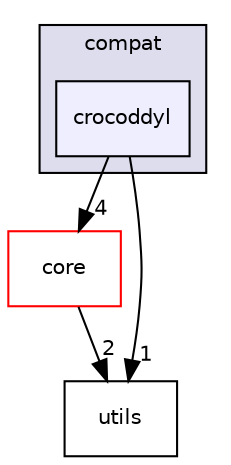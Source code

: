 digraph "include/proxddp/compat/crocoddyl" {
  bgcolor=transparent;
  compound=true
  node [ fontsize="10", fontname="Helvetica"];
  edge [ labelfontsize="10", labelfontname="Helvetica"];
  subgraph clusterdir_7501df3cfc83eb12cdd04cd99cdc0f57 {
    graph [ bgcolor="#ddddee", pencolor="black", label="compat" fontname="Helvetica", fontsize="10", URL="dir_7501df3cfc83eb12cdd04cd99cdc0f57.html"]
  dir_b4eadd939abb7bc23078a55bb138eb6c [shape=box, label="crocoddyl", style="filled", fillcolor="#eeeeff", pencolor="black", URL="dir_b4eadd939abb7bc23078a55bb138eb6c.html"];
  }
  dir_232bb84d36e85fd30fe7e48597eb9660 [shape=box label="core" color="red" URL="dir_232bb84d36e85fd30fe7e48597eb9660.html"];
  dir_3191cd8ca837f3f104ddcc93c32886e2 [shape=box label="utils" URL="dir_3191cd8ca837f3f104ddcc93c32886e2.html"];
  dir_232bb84d36e85fd30fe7e48597eb9660->dir_3191cd8ca837f3f104ddcc93c32886e2 [headlabel="2", labeldistance=1.5 headhref="dir_000007_000010.html"];
  dir_b4eadd939abb7bc23078a55bb138eb6c->dir_232bb84d36e85fd30fe7e48597eb9660 [headlabel="4", labeldistance=1.5 headhref="dir_000004_000007.html"];
  dir_b4eadd939abb7bc23078a55bb138eb6c->dir_3191cd8ca837f3f104ddcc93c32886e2 [headlabel="1", labeldistance=1.5 headhref="dir_000004_000010.html"];
}
